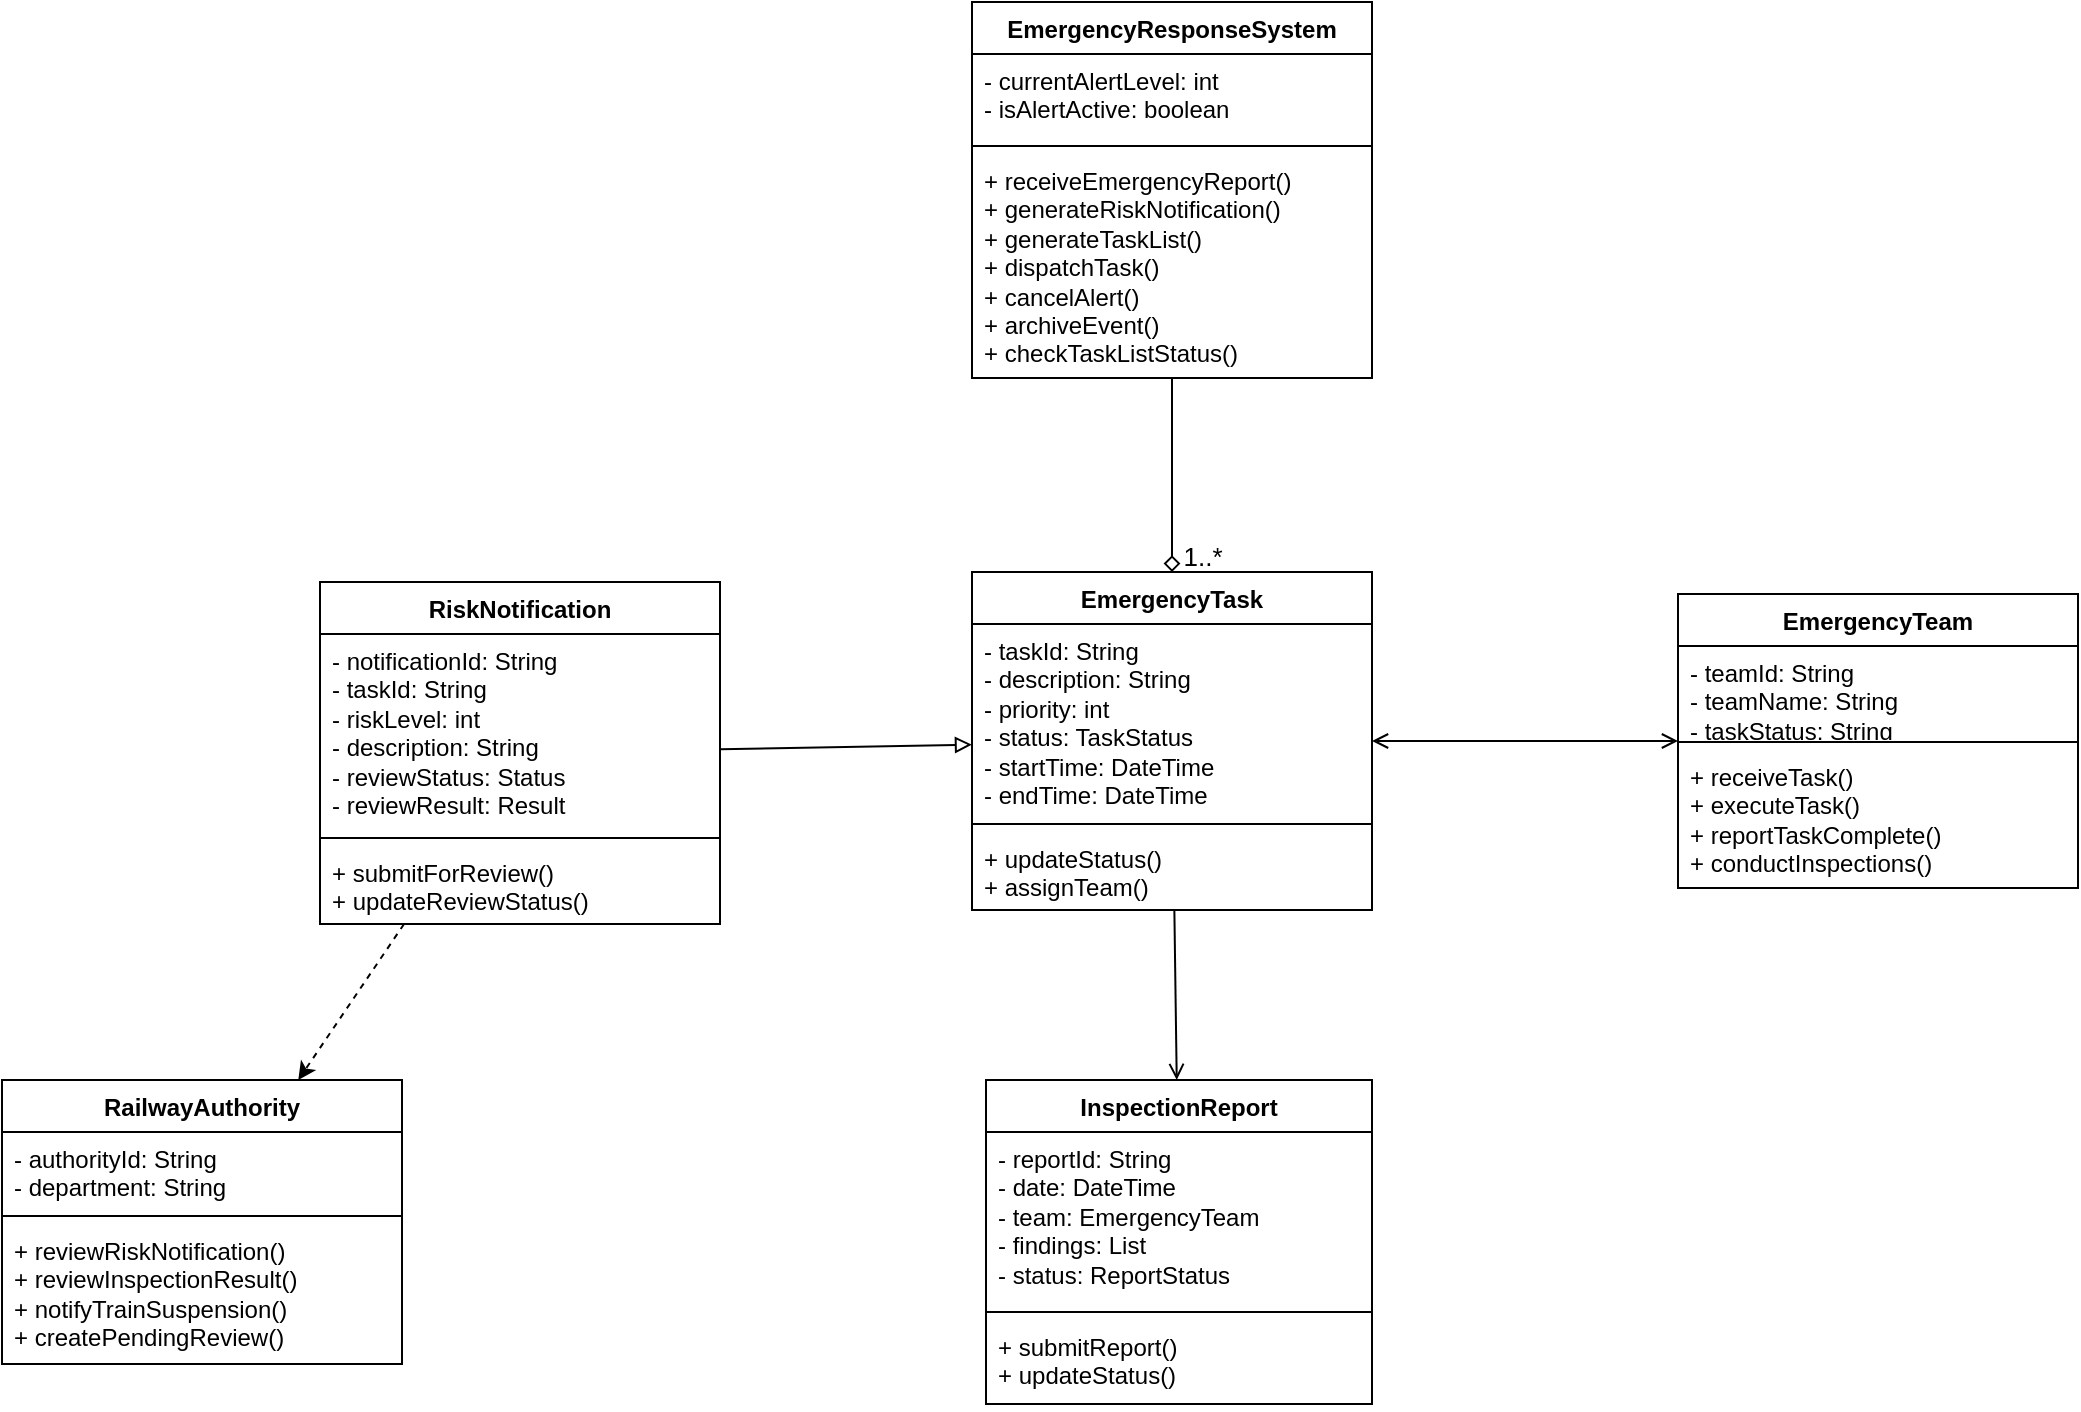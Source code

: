 <mxfile version="27.1.6">
  <diagram name="第 1 页" id="-sMJWK1Gfj_aqRHzmBqa">
    <mxGraphModel dx="2054" dy="491" grid="0" gridSize="10" guides="1" tooltips="1" connect="1" arrows="1" fold="1" page="0" pageScale="1" pageWidth="827" pageHeight="1169" math="0" shadow="0">
      <root>
        <mxCell id="0" />
        <mxCell id="1" parent="0" />
        <mxCell id="jtSbeUK-r6gmMyREcFQK-44" style="rounded=0;orthogonalLoop=1;jettySize=auto;html=1;endArrow=open;endFill=0;startArrow=open;startFill=0;" edge="1" parent="1" source="ur7k2FqwPBtm_qVQHpK6-30" target="jtSbeUK-r6gmMyREcFQK-14">
          <mxGeometry relative="1" as="geometry" />
        </mxCell>
        <mxCell id="ur7k2FqwPBtm_qVQHpK6-30" value="EmergencyTeam" style="swimlane;fontStyle=1;align=center;verticalAlign=top;childLayout=stackLayout;horizontal=1;startSize=26;horizontalStack=0;resizeParent=1;resizeParentMax=0;resizeLast=0;collapsible=1;marginBottom=0;whiteSpace=wrap;html=1;" parent="1" vertex="1">
          <mxGeometry x="489" y="716" width="200" height="147" as="geometry">
            <mxRectangle x="584" y="500" width="105" height="26" as="alternateBounds" />
          </mxGeometry>
        </mxCell>
        <mxCell id="ur7k2FqwPBtm_qVQHpK6-31" value="&lt;div&gt;&lt;div&gt;- teamId: String&lt;/div&gt;&lt;/div&gt;&lt;div&gt;- teamName: String&lt;/div&gt;&lt;div&gt;- taskStatus: String&lt;/div&gt;&lt;div&gt;&lt;br&gt;&lt;/div&gt;" style="text;strokeColor=none;fillColor=none;align=left;verticalAlign=top;spacingLeft=4;spacingRight=4;overflow=hidden;rotatable=0;points=[[0,0.5],[1,0.5]];portConstraint=eastwest;whiteSpace=wrap;html=1;" parent="ur7k2FqwPBtm_qVQHpK6-30" vertex="1">
          <mxGeometry y="26" width="200" height="44" as="geometry" />
        </mxCell>
        <mxCell id="ur7k2FqwPBtm_qVQHpK6-32" value="" style="line;strokeWidth=1;fillColor=none;align=left;verticalAlign=middle;spacingTop=-1;spacingLeft=3;spacingRight=3;rotatable=0;labelPosition=right;points=[];portConstraint=eastwest;strokeColor=inherit;" parent="ur7k2FqwPBtm_qVQHpK6-30" vertex="1">
          <mxGeometry y="70" width="200" height="8" as="geometry" />
        </mxCell>
        <mxCell id="ur7k2FqwPBtm_qVQHpK6-33" value="+ receiveTask()&lt;div&gt;+ executeTask()&lt;br&gt;&lt;div&gt;+ reportTaskComplete()&lt;/div&gt;&lt;div&gt;+ conductInspections()&lt;/div&gt;&lt;/div&gt;" style="text;strokeColor=none;fillColor=none;align=left;verticalAlign=top;spacingLeft=4;spacingRight=4;overflow=hidden;rotatable=0;points=[[0,0.5],[1,0.5]];portConstraint=eastwest;whiteSpace=wrap;html=1;spacingTop=0;" parent="ur7k2FqwPBtm_qVQHpK6-30" vertex="1">
          <mxGeometry y="78" width="200" height="69" as="geometry" />
        </mxCell>
        <mxCell id="jtSbeUK-r6gmMyREcFQK-34" style="edgeStyle=orthogonalEdgeStyle;rounded=0;orthogonalLoop=1;jettySize=auto;html=1;entryX=0.5;entryY=0;entryDx=0;entryDy=0;labelPosition=right;verticalLabelPosition=bottom;align=left;verticalAlign=top;endArrow=diamond;endFill=0;" edge="1" parent="1" source="jtSbeUK-r6gmMyREcFQK-1" target="jtSbeUK-r6gmMyREcFQK-14">
          <mxGeometry relative="1" as="geometry" />
        </mxCell>
        <mxCell id="jtSbeUK-r6gmMyREcFQK-36" value="1..*" style="edgeLabel;html=1;align=center;verticalAlign=middle;resizable=0;points=[];fontSize=13;" vertex="1" connectable="0" parent="jtSbeUK-r6gmMyREcFQK-34">
          <mxGeometry x="0.747" y="3" relative="1" as="geometry">
            <mxPoint x="12" y="4" as="offset" />
          </mxGeometry>
        </mxCell>
        <mxCell id="jtSbeUK-r6gmMyREcFQK-1" value="EmergencyResponseSystem" style="swimlane;fontStyle=1;align=center;verticalAlign=top;childLayout=stackLayout;horizontal=1;startSize=26;horizontalStack=0;resizeParent=1;resizeParentMax=0;resizeLast=0;collapsible=1;marginBottom=0;whiteSpace=wrap;html=1;" vertex="1" parent="1">
          <mxGeometry x="136" y="420" width="200" height="188" as="geometry">
            <mxRectangle x="584" y="500" width="105" height="26" as="alternateBounds" />
          </mxGeometry>
        </mxCell>
        <mxCell id="jtSbeUK-r6gmMyREcFQK-2" value="- currentAlertLevel: int&lt;div&gt;- isAlertActive: boolean&lt;/div&gt;" style="text;strokeColor=none;fillColor=none;align=left;verticalAlign=top;spacingLeft=4;spacingRight=4;overflow=hidden;rotatable=0;points=[[0,0.5],[1,0.5]];portConstraint=eastwest;whiteSpace=wrap;html=1;" vertex="1" parent="jtSbeUK-r6gmMyREcFQK-1">
          <mxGeometry y="26" width="200" height="42" as="geometry" />
        </mxCell>
        <mxCell id="jtSbeUK-r6gmMyREcFQK-3" value="" style="line;strokeWidth=1;fillColor=none;align=left;verticalAlign=middle;spacingTop=-1;spacingLeft=3;spacingRight=3;rotatable=0;labelPosition=right;points=[];portConstraint=eastwest;strokeColor=inherit;" vertex="1" parent="jtSbeUK-r6gmMyREcFQK-1">
          <mxGeometry y="68" width="200" height="8" as="geometry" />
        </mxCell>
        <mxCell id="jtSbeUK-r6gmMyREcFQK-4" value="+ receiveEmergencyReport()&lt;div&gt;+ generateRiskNotification()&lt;/div&gt;&lt;div&gt;+ generateTaskList()&lt;/div&gt;&lt;div&gt;+ dispatchTask()&lt;/div&gt;&lt;div&gt;+ cancelAlert()&lt;/div&gt;&lt;div&gt;+ archiveEvent()&lt;/div&gt;&lt;div&gt;+ checkTaskListStatus()&lt;/div&gt;" style="text;strokeColor=none;fillColor=none;align=left;verticalAlign=top;spacingLeft=4;spacingRight=4;overflow=hidden;rotatable=0;points=[[0,0.5],[1,0.5]];portConstraint=eastwest;whiteSpace=wrap;html=1;spacingTop=0;" vertex="1" parent="jtSbeUK-r6gmMyREcFQK-1">
          <mxGeometry y="76" width="200" height="112" as="geometry" />
        </mxCell>
        <mxCell id="jtSbeUK-r6gmMyREcFQK-5" value="RailwayAuthority" style="swimlane;fontStyle=1;align=center;verticalAlign=top;childLayout=stackLayout;horizontal=1;startSize=26;horizontalStack=0;resizeParent=1;resizeParentMax=0;resizeLast=0;collapsible=1;marginBottom=0;whiteSpace=wrap;html=1;" vertex="1" parent="1">
          <mxGeometry x="-349" y="959" width="200" height="142" as="geometry">
            <mxRectangle x="584" y="500" width="105" height="26" as="alternateBounds" />
          </mxGeometry>
        </mxCell>
        <mxCell id="jtSbeUK-r6gmMyREcFQK-6" value="- authorityId: String&lt;div&gt;- department: String&lt;/div&gt;" style="text;strokeColor=none;fillColor=none;align=left;verticalAlign=top;spacingLeft=4;spacingRight=4;overflow=hidden;rotatable=0;points=[[0,0.5],[1,0.5]];portConstraint=eastwest;whiteSpace=wrap;html=1;" vertex="1" parent="jtSbeUK-r6gmMyREcFQK-5">
          <mxGeometry y="26" width="200" height="38" as="geometry" />
        </mxCell>
        <mxCell id="jtSbeUK-r6gmMyREcFQK-7" value="" style="line;strokeWidth=1;fillColor=none;align=left;verticalAlign=middle;spacingTop=-1;spacingLeft=3;spacingRight=3;rotatable=0;labelPosition=right;points=[];portConstraint=eastwest;strokeColor=inherit;" vertex="1" parent="jtSbeUK-r6gmMyREcFQK-5">
          <mxGeometry y="64" width="200" height="8" as="geometry" />
        </mxCell>
        <mxCell id="jtSbeUK-r6gmMyREcFQK-8" value="+ reviewRiskNotification()&lt;div&gt;+ reviewInspectionResult()&lt;/div&gt;&lt;div&gt;+ notifyTrainSuspension()&lt;/div&gt;&lt;div&gt;+ createPendingReview()&lt;/div&gt;&lt;div&gt;&lt;br&gt;&lt;/div&gt;" style="text;strokeColor=none;fillColor=none;align=left;verticalAlign=top;spacingLeft=4;spacingRight=4;overflow=hidden;rotatable=0;points=[[0,0.5],[1,0.5]];portConstraint=eastwest;whiteSpace=wrap;html=1;spacingTop=0;" vertex="1" parent="jtSbeUK-r6gmMyREcFQK-5">
          <mxGeometry y="72" width="200" height="70" as="geometry" />
        </mxCell>
        <mxCell id="jtSbeUK-r6gmMyREcFQK-46" style="rounded=0;orthogonalLoop=1;jettySize=auto;html=1;endArrow=open;endFill=0;" edge="1" parent="1" source="jtSbeUK-r6gmMyREcFQK-14" target="jtSbeUK-r6gmMyREcFQK-18">
          <mxGeometry relative="1" as="geometry" />
        </mxCell>
        <mxCell id="jtSbeUK-r6gmMyREcFQK-14" value="EmergencyTask" style="swimlane;fontStyle=1;align=center;verticalAlign=top;childLayout=stackLayout;horizontal=1;startSize=26;horizontalStack=0;resizeParent=1;resizeParentMax=0;resizeLast=0;collapsible=1;marginBottom=0;whiteSpace=wrap;html=1;" vertex="1" parent="1">
          <mxGeometry x="136" y="705" width="200" height="169" as="geometry">
            <mxRectangle x="584" y="500" width="105" height="26" as="alternateBounds" />
          </mxGeometry>
        </mxCell>
        <mxCell id="jtSbeUK-r6gmMyREcFQK-15" value="&lt;div&gt;&lt;div&gt;- taskId: String&lt;/div&gt;&lt;/div&gt;&lt;div&gt;- description: String&lt;/div&gt;&lt;div&gt;- priority: int&lt;/div&gt;&lt;div&gt;- status: TaskStatus&lt;/div&gt;&lt;div&gt;- startTime: DateTime&lt;/div&gt;&lt;div&gt;- endTime: DateTime&lt;/div&gt;" style="text;strokeColor=none;fillColor=none;align=left;verticalAlign=top;spacingLeft=4;spacingRight=4;overflow=hidden;rotatable=0;points=[[0,0.5],[1,0.5]];portConstraint=eastwest;whiteSpace=wrap;html=1;" vertex="1" parent="jtSbeUK-r6gmMyREcFQK-14">
          <mxGeometry y="26" width="200" height="96" as="geometry" />
        </mxCell>
        <mxCell id="jtSbeUK-r6gmMyREcFQK-16" value="" style="line;strokeWidth=1;fillColor=none;align=left;verticalAlign=middle;spacingTop=-1;spacingLeft=3;spacingRight=3;rotatable=0;labelPosition=right;points=[];portConstraint=eastwest;strokeColor=inherit;" vertex="1" parent="jtSbeUK-r6gmMyREcFQK-14">
          <mxGeometry y="122" width="200" height="8" as="geometry" />
        </mxCell>
        <mxCell id="jtSbeUK-r6gmMyREcFQK-17" value="+ updateStatus()&lt;div&gt;+ assignTeam()&lt;/div&gt;" style="text;strokeColor=none;fillColor=none;align=left;verticalAlign=top;spacingLeft=4;spacingRight=4;overflow=hidden;rotatable=0;points=[[0,0.5],[1,0.5]];portConstraint=eastwest;whiteSpace=wrap;html=1;spacingTop=0;" vertex="1" parent="jtSbeUK-r6gmMyREcFQK-14">
          <mxGeometry y="130" width="200" height="39" as="geometry" />
        </mxCell>
        <mxCell id="jtSbeUK-r6gmMyREcFQK-18" value="InspectionReport" style="swimlane;fontStyle=1;align=center;verticalAlign=top;childLayout=stackLayout;horizontal=1;startSize=26;horizontalStack=0;resizeParent=1;resizeParentMax=0;resizeLast=0;collapsible=1;marginBottom=0;whiteSpace=wrap;html=1;" vertex="1" parent="1">
          <mxGeometry x="143" y="959" width="193" height="162" as="geometry">
            <mxRectangle x="584" y="500" width="105" height="26" as="alternateBounds" />
          </mxGeometry>
        </mxCell>
        <mxCell id="jtSbeUK-r6gmMyREcFQK-19" value="&lt;div&gt;&lt;div&gt;- reportId: String&lt;/div&gt;&lt;/div&gt;&lt;div&gt;- date: DateTime&lt;/div&gt;&lt;div&gt;- team: EmergencyTeam&lt;/div&gt;&lt;div&gt;- findings: List&lt;/div&gt;&lt;div&gt;- status: ReportStatus&lt;/div&gt;" style="text;strokeColor=none;fillColor=none;align=left;verticalAlign=top;spacingLeft=4;spacingRight=4;overflow=hidden;rotatable=0;points=[[0,0.5],[1,0.5]];portConstraint=eastwest;whiteSpace=wrap;html=1;" vertex="1" parent="jtSbeUK-r6gmMyREcFQK-18">
          <mxGeometry y="26" width="193" height="86" as="geometry" />
        </mxCell>
        <mxCell id="jtSbeUK-r6gmMyREcFQK-20" value="" style="line;strokeWidth=1;fillColor=none;align=left;verticalAlign=middle;spacingTop=-1;spacingLeft=3;spacingRight=3;rotatable=0;labelPosition=right;points=[];portConstraint=eastwest;strokeColor=inherit;" vertex="1" parent="jtSbeUK-r6gmMyREcFQK-18">
          <mxGeometry y="112" width="193" height="8" as="geometry" />
        </mxCell>
        <mxCell id="jtSbeUK-r6gmMyREcFQK-21" value="+ submitReport()&lt;div&gt;+ updateStatus()&lt;/div&gt;" style="text;strokeColor=none;fillColor=none;align=left;verticalAlign=top;spacingLeft=4;spacingRight=4;overflow=hidden;rotatable=0;points=[[0,0.5],[1,0.5]];portConstraint=eastwest;whiteSpace=wrap;html=1;spacingTop=0;" vertex="1" parent="jtSbeUK-r6gmMyREcFQK-18">
          <mxGeometry y="120" width="193" height="42" as="geometry" />
        </mxCell>
        <mxCell id="jtSbeUK-r6gmMyREcFQK-42" style="rounded=0;orthogonalLoop=1;jettySize=auto;html=1;endArrow=block;endFill=0;" edge="1" parent="1" source="jtSbeUK-r6gmMyREcFQK-26" target="jtSbeUK-r6gmMyREcFQK-14">
          <mxGeometry relative="1" as="geometry" />
        </mxCell>
        <mxCell id="jtSbeUK-r6gmMyREcFQK-43" style="rounded=0;orthogonalLoop=1;jettySize=auto;html=1;dashed=1;" edge="1" parent="1" source="jtSbeUK-r6gmMyREcFQK-26" target="jtSbeUK-r6gmMyREcFQK-5">
          <mxGeometry relative="1" as="geometry" />
        </mxCell>
        <mxCell id="jtSbeUK-r6gmMyREcFQK-26" value="RiskNotification" style="swimlane;fontStyle=1;align=center;verticalAlign=top;childLayout=stackLayout;horizontal=1;startSize=26;horizontalStack=0;resizeParent=1;resizeParentMax=0;resizeLast=0;collapsible=1;marginBottom=0;whiteSpace=wrap;html=1;" vertex="1" parent="1">
          <mxGeometry x="-190" y="710" width="200" height="171" as="geometry">
            <mxRectangle x="584" y="500" width="105" height="26" as="alternateBounds" />
          </mxGeometry>
        </mxCell>
        <mxCell id="jtSbeUK-r6gmMyREcFQK-27" value="&lt;div&gt;&lt;div&gt;- notificationId: String&lt;/div&gt;&lt;/div&gt;&lt;div&gt;- taskId: String&lt;/div&gt;&lt;div&gt;- riskLevel: int&lt;/div&gt;&lt;div&gt;- description: String&lt;/div&gt;&lt;div&gt;- reviewStatus: Status&lt;/div&gt;&lt;div&gt;- reviewResult: Result&lt;/div&gt;" style="text;strokeColor=none;fillColor=none;align=left;verticalAlign=top;spacingLeft=4;spacingRight=4;overflow=hidden;rotatable=0;points=[[0,0.5],[1,0.5]];portConstraint=eastwest;whiteSpace=wrap;html=1;" vertex="1" parent="jtSbeUK-r6gmMyREcFQK-26">
          <mxGeometry y="26" width="200" height="98" as="geometry" />
        </mxCell>
        <mxCell id="jtSbeUK-r6gmMyREcFQK-28" value="" style="line;strokeWidth=1;fillColor=none;align=left;verticalAlign=middle;spacingTop=-1;spacingLeft=3;spacingRight=3;rotatable=0;labelPosition=right;points=[];portConstraint=eastwest;strokeColor=inherit;" vertex="1" parent="jtSbeUK-r6gmMyREcFQK-26">
          <mxGeometry y="124" width="200" height="8" as="geometry" />
        </mxCell>
        <mxCell id="jtSbeUK-r6gmMyREcFQK-29" value="+ submitForReview()&lt;div&gt;+ updateReviewStatus()&lt;/div&gt;" style="text;strokeColor=none;fillColor=none;align=left;verticalAlign=top;spacingLeft=4;spacingRight=4;overflow=hidden;rotatable=0;points=[[0,0.5],[1,0.5]];portConstraint=eastwest;whiteSpace=wrap;html=1;spacingTop=0;" vertex="1" parent="jtSbeUK-r6gmMyREcFQK-26">
          <mxGeometry y="132" width="200" height="39" as="geometry" />
        </mxCell>
      </root>
    </mxGraphModel>
  </diagram>
</mxfile>
